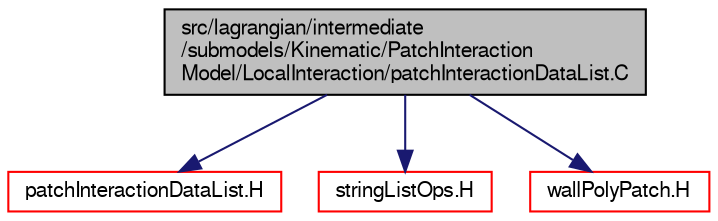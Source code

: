 digraph "src/lagrangian/intermediate/submodels/Kinematic/PatchInteractionModel/LocalInteraction/patchInteractionDataList.C"
{
  bgcolor="transparent";
  edge [fontname="FreeSans",fontsize="10",labelfontname="FreeSans",labelfontsize="10"];
  node [fontname="FreeSans",fontsize="10",shape=record];
  Node1 [label="src/lagrangian/intermediate\l/submodels/Kinematic/PatchInteraction\lModel/LocalInteraction/patchInteractionDataList.C",height=0.2,width=0.4,color="black", fillcolor="grey75", style="filled" fontcolor="black"];
  Node1 -> Node2 [color="midnightblue",fontsize="10",style="solid",fontname="FreeSans"];
  Node2 [label="patchInteractionDataList.H",height=0.2,width=0.4,color="red",URL="$a06271.html"];
  Node1 -> Node3 [color="midnightblue",fontsize="10",style="solid",fontname="FreeSans"];
  Node3 [label="stringListOps.H",height=0.2,width=0.4,color="red",URL="$a08509.html",tooltip="Operations on lists of strings. "];
  Node1 -> Node4 [color="midnightblue",fontsize="10",style="solid",fontname="FreeSans"];
  Node4 [label="wallPolyPatch.H",height=0.2,width=0.4,color="red",URL="$a08208.html"];
}
